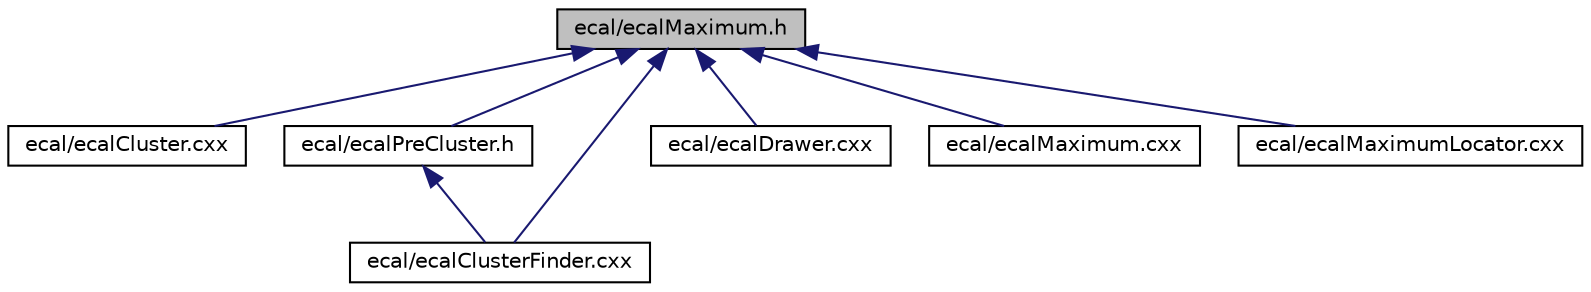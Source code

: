 digraph "ecal/ecalMaximum.h"
{
 // LATEX_PDF_SIZE
  edge [fontname="Helvetica",fontsize="10",labelfontname="Helvetica",labelfontsize="10"];
  node [fontname="Helvetica",fontsize="10",shape=record];
  Node1 [label="ecal/ecalMaximum.h",height=0.2,width=0.4,color="black", fillcolor="grey75", style="filled", fontcolor="black",tooltip=" "];
  Node1 -> Node2 [dir="back",color="midnightblue",fontsize="10",style="solid",fontname="Helvetica"];
  Node2 [label="ecal/ecalCluster.cxx",height=0.2,width=0.4,color="black", fillcolor="white", style="filled",URL="$ecalCluster_8cxx.html",tooltip=" "];
  Node1 -> Node3 [dir="back",color="midnightblue",fontsize="10",style="solid",fontname="Helvetica"];
  Node3 [label="ecal/ecalPreCluster.h",height=0.2,width=0.4,color="black", fillcolor="white", style="filled",URL="$ecalPreCluster_8h.html",tooltip=" "];
  Node3 -> Node4 [dir="back",color="midnightblue",fontsize="10",style="solid",fontname="Helvetica"];
  Node4 [label="ecal/ecalClusterFinder.cxx",height=0.2,width=0.4,color="black", fillcolor="white", style="filled",URL="$ecalClusterFinder_8cxx.html",tooltip=" "];
  Node1 -> Node4 [dir="back",color="midnightblue",fontsize="10",style="solid",fontname="Helvetica"];
  Node1 -> Node5 [dir="back",color="midnightblue",fontsize="10",style="solid",fontname="Helvetica"];
  Node5 [label="ecal/ecalDrawer.cxx",height=0.2,width=0.4,color="black", fillcolor="white", style="filled",URL="$ecalDrawer_8cxx.html",tooltip=" "];
  Node1 -> Node6 [dir="back",color="midnightblue",fontsize="10",style="solid",fontname="Helvetica"];
  Node6 [label="ecal/ecalMaximum.cxx",height=0.2,width=0.4,color="black", fillcolor="white", style="filled",URL="$ecalMaximum_8cxx.html",tooltip=" "];
  Node1 -> Node7 [dir="back",color="midnightblue",fontsize="10",style="solid",fontname="Helvetica"];
  Node7 [label="ecal/ecalMaximumLocator.cxx",height=0.2,width=0.4,color="black", fillcolor="white", style="filled",URL="$ecalMaximumLocator_8cxx.html",tooltip=" "];
}
